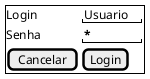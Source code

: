@startuml

salt
{+
    Login     | "Usuario"
    Senha     | "*****  "
    [Cancelar]| [Login]

}

@enduml